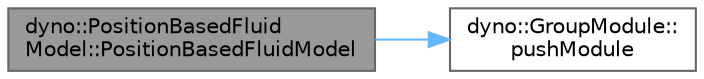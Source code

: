 digraph "dyno::PositionBasedFluidModel::PositionBasedFluidModel"
{
 // LATEX_PDF_SIZE
  bgcolor="transparent";
  edge [fontname=Helvetica,fontsize=10,labelfontname=Helvetica,labelfontsize=10];
  node [fontname=Helvetica,fontsize=10,shape=box,height=0.2,width=0.4];
  rankdir="LR";
  Node1 [id="Node000001",label="dyno::PositionBasedFluid\lModel::PositionBasedFluidModel",height=0.2,width=0.4,color="gray40", fillcolor="grey60", style="filled", fontcolor="black",tooltip=" "];
  Node1 -> Node2 [id="edge1_Node000001_Node000002",color="steelblue1",style="solid",tooltip=" "];
  Node2 [id="Node000002",label="dyno::GroupModule::\lpushModule",height=0.2,width=0.4,color="grey40", fillcolor="white", style="filled",URL="$classdyno_1_1_group_module.html#a1471ba0bbf6529e70a40a1d60d3ba392",tooltip=" "];
}
